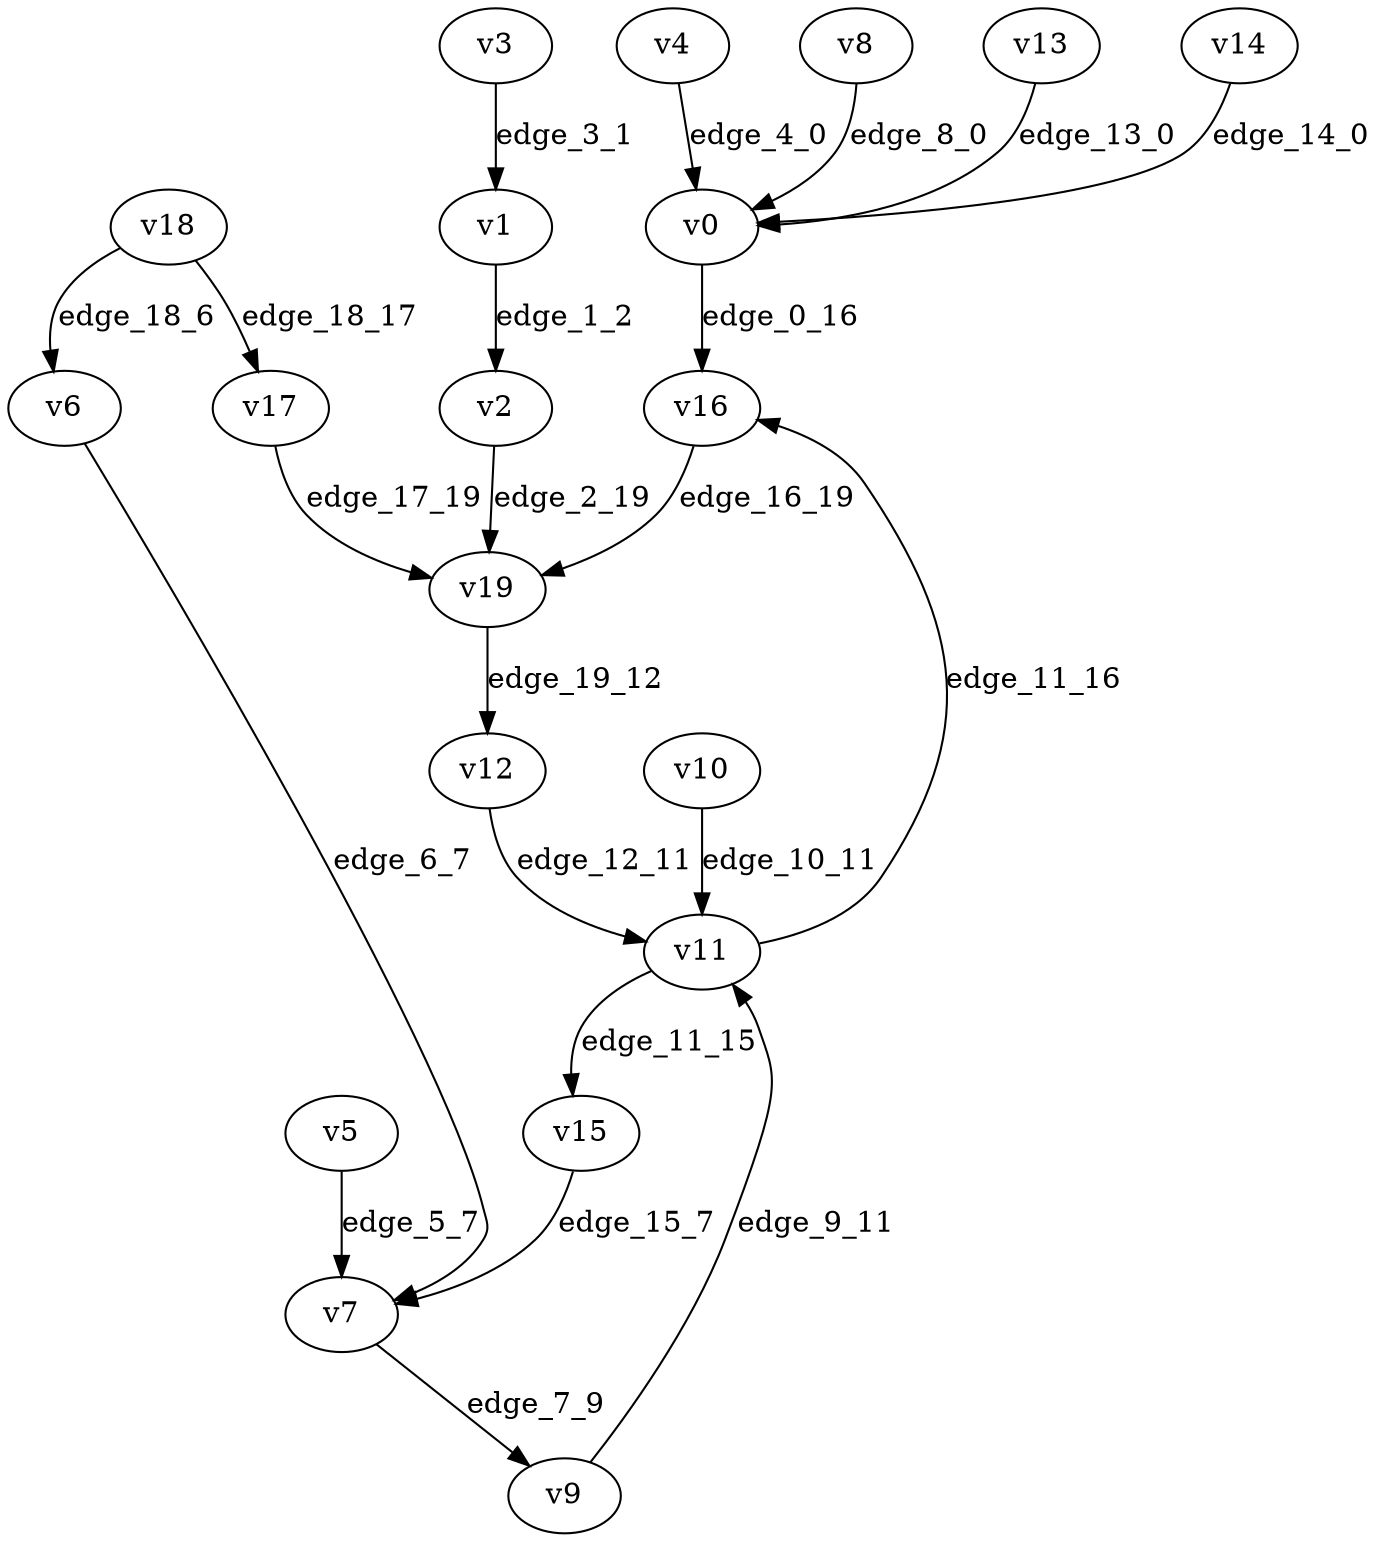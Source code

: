 digraph G {
    // Stochastic discounted game

    v0 [name="v0", player=-1];
    v1 [name="v1", player=-1];
    v2 [name="v2", player=1];
    v3 [name="v3", player=1];
    v4 [name="v4", player=1];
    v5 [name="v5", player=0];
    v6 [name="v6", player=1];
    v7 [name="v7", player=-1];
    v8 [name="v8", player=0];
    v9 [name="v9", player=1];
    v10 [name="v10", player=0];
    v11 [name="v11", player=-1];
    v12 [name="v12", player=0];
    v13 [name="v13", player=0];
    v14 [name="v14", player=1];
    v15 [name="v15", player=0];
    v16 [name="v16", player=0];
    v17 [name="v17", player=1];
    v18 [name="v18", player=-1];
    v19 [name="v19", player=-1];

    v0 -> v16 [label="edge_0_16", probability=1.000000];
    v1 -> v2 [label="edge_1_2", probability=1.000000];
    v2 -> v19 [label="edge_2_19", weight=5.081521, discount=0.258661];
    v3 -> v1 [label="edge_3_1", weight=5.205775, discount=0.623645];
    v4 -> v0 [label="edge_4_0", weight=-5.252471, discount=0.720083];
    v5 -> v7 [label="edge_5_7", weight=8.140158, discount=0.471587];
    v6 -> v7 [label="edge_6_7", weight=0.936712, discount=0.620638];
    v7 -> v9 [label="edge_7_9", probability=1.000000];
    v8 -> v0 [label="edge_8_0", weight=-5.971344, discount=0.756328];
    v9 -> v11 [label="edge_9_11", weight=1.715575, discount=0.471215];
    v10 -> v11 [label="edge_10_11", weight=7.238946, discount=0.741995];
    v11 -> v16 [label="edge_11_16", probability=0.539820];
    v11 -> v15 [label="edge_11_15", probability=0.460180];
    v12 -> v11 [label="edge_12_11", weight=-1.645276, discount=0.884778];
    v13 -> v0 [label="edge_13_0", weight=-9.791405, discount=0.365424];
    v14 -> v0 [label="edge_14_0", weight=-4.954970, discount=0.321466];
    v15 -> v7 [label="edge_15_7", weight=3.011546, discount=0.504172];
    v16 -> v19 [label="edge_16_19", weight=3.967532, discount=0.730414];
    v17 -> v19 [label="edge_17_19", weight=8.080032, discount=0.850840];
    v18 -> v6 [label="edge_18_6", probability=0.615325];
    v18 -> v17 [label="edge_18_17", probability=0.384675];
    v19 -> v12 [label="edge_19_12", probability=1.000000];
}